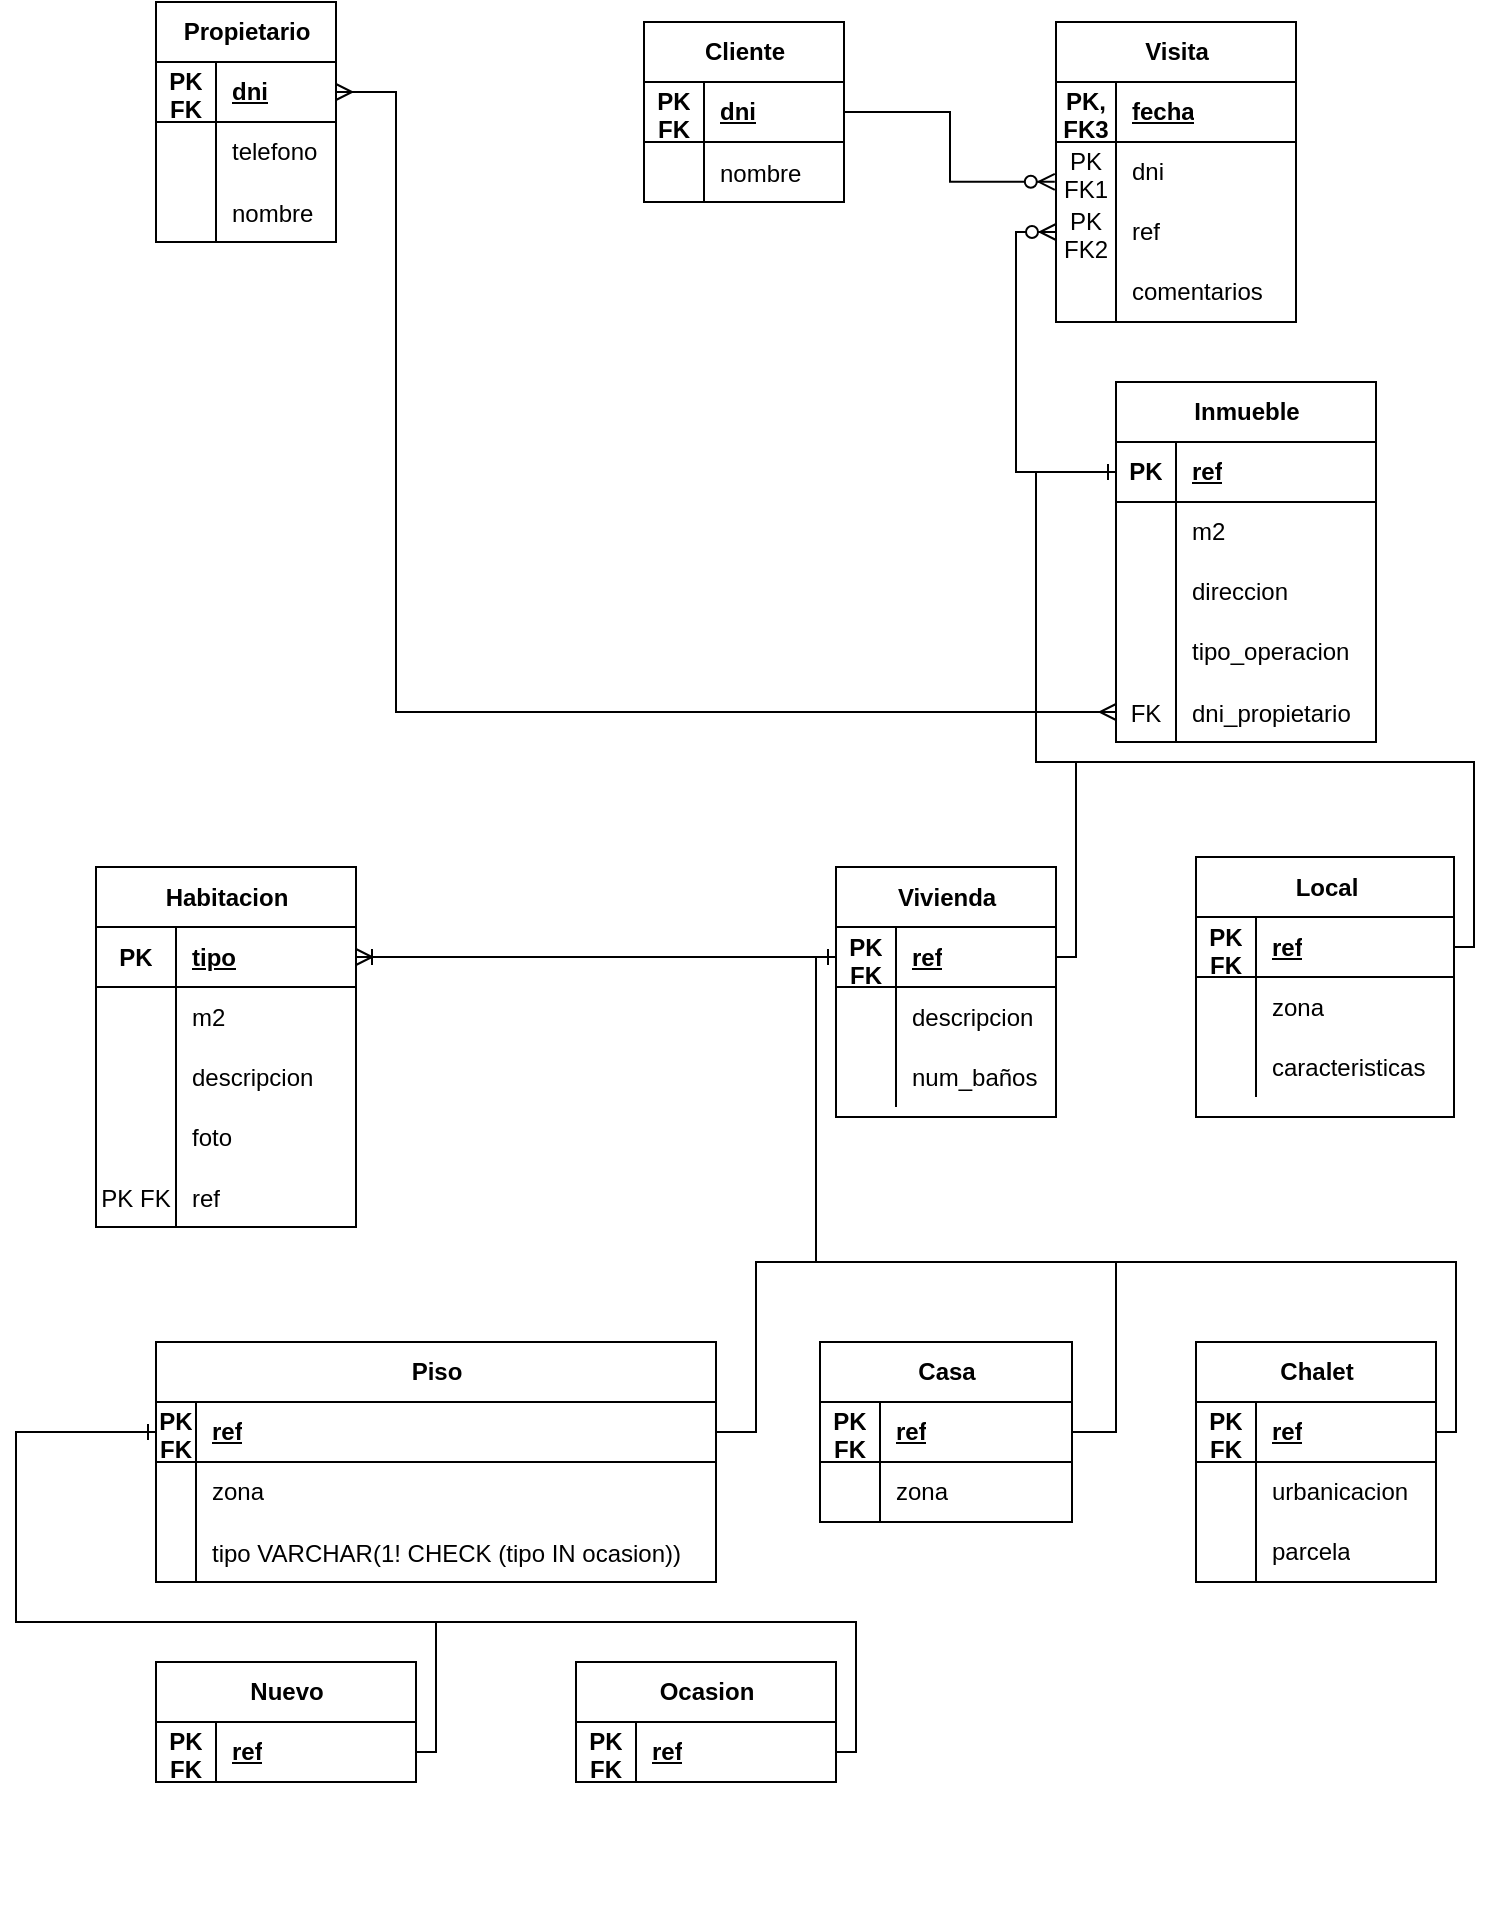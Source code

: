 <mxfile version="22.1.21" type="device">
  <diagram name="Página-1" id="tsBHy4iVRqpIgjlPDXtK">
    <mxGraphModel dx="1434" dy="844" grid="1" gridSize="10" guides="1" tooltips="1" connect="1" arrows="1" fold="1" page="1" pageScale="1" pageWidth="827" pageHeight="1169" math="0" shadow="0">
      <root>
        <mxCell id="0" />
        <mxCell id="1" parent="0" />
        <mxCell id="NeUJ8IJ3buZJNbQySZlh-1" value="Cliente" style="shape=table;startSize=30;container=1;collapsible=1;childLayout=tableLayout;fixedRows=1;rowLines=0;fontStyle=1;align=center;resizeLast=1;html=1;" parent="1" vertex="1">
          <mxGeometry x="364" y="70" width="100" height="90" as="geometry" />
        </mxCell>
        <mxCell id="NeUJ8IJ3buZJNbQySZlh-2" value="" style="shape=tableRow;horizontal=0;startSize=0;swimlaneHead=0;swimlaneBody=0;fillColor=none;collapsible=0;dropTarget=0;points=[[0,0.5],[1,0.5]];portConstraint=eastwest;top=0;left=0;right=0;bottom=1;" parent="NeUJ8IJ3buZJNbQySZlh-1" vertex="1">
          <mxGeometry y="30" width="100" height="30" as="geometry" />
        </mxCell>
        <mxCell id="NeUJ8IJ3buZJNbQySZlh-3" value="PK&lt;br&gt;FK" style="shape=partialRectangle;connectable=0;fillColor=none;top=0;left=0;bottom=0;right=0;fontStyle=1;overflow=hidden;whiteSpace=wrap;html=1;" parent="NeUJ8IJ3buZJNbQySZlh-2" vertex="1">
          <mxGeometry width="30" height="30" as="geometry">
            <mxRectangle width="30" height="30" as="alternateBounds" />
          </mxGeometry>
        </mxCell>
        <mxCell id="NeUJ8IJ3buZJNbQySZlh-4" value="dni" style="shape=partialRectangle;connectable=0;fillColor=none;top=0;left=0;bottom=0;right=0;align=left;spacingLeft=6;fontStyle=5;overflow=hidden;whiteSpace=wrap;html=1;" parent="NeUJ8IJ3buZJNbQySZlh-2" vertex="1">
          <mxGeometry x="30" width="70" height="30" as="geometry">
            <mxRectangle width="70" height="30" as="alternateBounds" />
          </mxGeometry>
        </mxCell>
        <mxCell id="NRTwrnY3LaKB5Ohcs7g1-5" value="" style="shape=tableRow;horizontal=0;startSize=0;swimlaneHead=0;swimlaneBody=0;fillColor=none;collapsible=0;dropTarget=0;points=[[0,0.5],[1,0.5]];portConstraint=eastwest;top=0;left=0;right=0;bottom=0;" vertex="1" parent="NeUJ8IJ3buZJNbQySZlh-1">
          <mxGeometry y="60" width="100" height="30" as="geometry" />
        </mxCell>
        <mxCell id="NRTwrnY3LaKB5Ohcs7g1-6" value="" style="shape=partialRectangle;connectable=0;fillColor=none;top=0;left=0;bottom=0;right=0;editable=1;overflow=hidden;" vertex="1" parent="NRTwrnY3LaKB5Ohcs7g1-5">
          <mxGeometry width="30" height="30" as="geometry">
            <mxRectangle width="30" height="30" as="alternateBounds" />
          </mxGeometry>
        </mxCell>
        <mxCell id="NRTwrnY3LaKB5Ohcs7g1-7" value="nombre" style="shape=partialRectangle;connectable=0;fillColor=none;top=0;left=0;bottom=0;right=0;align=left;spacingLeft=6;overflow=hidden;" vertex="1" parent="NRTwrnY3LaKB5Ohcs7g1-5">
          <mxGeometry x="30" width="70" height="30" as="geometry">
            <mxRectangle width="70" height="30" as="alternateBounds" />
          </mxGeometry>
        </mxCell>
        <mxCell id="NeUJ8IJ3buZJNbQySZlh-27" value="Propietario" style="shape=table;startSize=30;container=1;collapsible=1;childLayout=tableLayout;fixedRows=1;rowLines=0;fontStyle=1;align=center;resizeLast=1;html=1;" parent="1" vertex="1">
          <mxGeometry x="120" y="60" width="90" height="120" as="geometry" />
        </mxCell>
        <mxCell id="NeUJ8IJ3buZJNbQySZlh-28" value="" style="shape=tableRow;horizontal=0;startSize=0;swimlaneHead=0;swimlaneBody=0;fillColor=none;collapsible=0;dropTarget=0;points=[[0,0.5],[1,0.5]];portConstraint=eastwest;top=0;left=0;right=0;bottom=1;" parent="NeUJ8IJ3buZJNbQySZlh-27" vertex="1">
          <mxGeometry y="30" width="90" height="30" as="geometry" />
        </mxCell>
        <mxCell id="NeUJ8IJ3buZJNbQySZlh-29" value="PK&lt;br&gt;FK" style="shape=partialRectangle;connectable=0;fillColor=none;top=0;left=0;bottom=0;right=0;fontStyle=1;overflow=hidden;whiteSpace=wrap;html=1;" parent="NeUJ8IJ3buZJNbQySZlh-28" vertex="1">
          <mxGeometry width="30" height="30" as="geometry">
            <mxRectangle width="30" height="30" as="alternateBounds" />
          </mxGeometry>
        </mxCell>
        <mxCell id="NeUJ8IJ3buZJNbQySZlh-30" value="dni" style="shape=partialRectangle;connectable=0;fillColor=none;top=0;left=0;bottom=0;right=0;align=left;spacingLeft=6;fontStyle=5;overflow=hidden;whiteSpace=wrap;html=1;" parent="NeUJ8IJ3buZJNbQySZlh-28" vertex="1">
          <mxGeometry x="30" width="60" height="30" as="geometry">
            <mxRectangle width="60" height="30" as="alternateBounds" />
          </mxGeometry>
        </mxCell>
        <mxCell id="NeUJ8IJ3buZJNbQySZlh-34" value="" style="shape=tableRow;horizontal=0;startSize=0;swimlaneHead=0;swimlaneBody=0;fillColor=none;collapsible=0;dropTarget=0;points=[[0,0.5],[1,0.5]];portConstraint=eastwest;top=0;left=0;right=0;bottom=0;" parent="NeUJ8IJ3buZJNbQySZlh-27" vertex="1">
          <mxGeometry y="60" width="90" height="30" as="geometry" />
        </mxCell>
        <mxCell id="NeUJ8IJ3buZJNbQySZlh-35" value="" style="shape=partialRectangle;connectable=0;fillColor=none;top=0;left=0;bottom=0;right=0;editable=1;overflow=hidden;whiteSpace=wrap;html=1;" parent="NeUJ8IJ3buZJNbQySZlh-34" vertex="1">
          <mxGeometry width="30" height="30" as="geometry">
            <mxRectangle width="30" height="30" as="alternateBounds" />
          </mxGeometry>
        </mxCell>
        <mxCell id="NeUJ8IJ3buZJNbQySZlh-36" value="telefono" style="shape=partialRectangle;connectable=0;fillColor=none;top=0;left=0;bottom=0;right=0;align=left;spacingLeft=6;overflow=hidden;whiteSpace=wrap;html=1;" parent="NeUJ8IJ3buZJNbQySZlh-34" vertex="1">
          <mxGeometry x="30" width="60" height="30" as="geometry">
            <mxRectangle width="60" height="30" as="alternateBounds" />
          </mxGeometry>
        </mxCell>
        <mxCell id="NRTwrnY3LaKB5Ohcs7g1-2" value="" style="shape=tableRow;horizontal=0;startSize=0;swimlaneHead=0;swimlaneBody=0;fillColor=none;collapsible=0;dropTarget=0;points=[[0,0.5],[1,0.5]];portConstraint=eastwest;top=0;left=0;right=0;bottom=0;" vertex="1" parent="NeUJ8IJ3buZJNbQySZlh-27">
          <mxGeometry y="90" width="90" height="30" as="geometry" />
        </mxCell>
        <mxCell id="NRTwrnY3LaKB5Ohcs7g1-3" value="" style="shape=partialRectangle;connectable=0;fillColor=none;top=0;left=0;bottom=0;right=0;editable=1;overflow=hidden;" vertex="1" parent="NRTwrnY3LaKB5Ohcs7g1-2">
          <mxGeometry width="30" height="30" as="geometry">
            <mxRectangle width="30" height="30" as="alternateBounds" />
          </mxGeometry>
        </mxCell>
        <mxCell id="NRTwrnY3LaKB5Ohcs7g1-4" value="nombre" style="shape=partialRectangle;connectable=0;fillColor=none;top=0;left=0;bottom=0;right=0;align=left;spacingLeft=6;overflow=hidden;" vertex="1" parent="NRTwrnY3LaKB5Ohcs7g1-2">
          <mxGeometry x="30" width="60" height="30" as="geometry">
            <mxRectangle width="60" height="30" as="alternateBounds" />
          </mxGeometry>
        </mxCell>
        <mxCell id="NeUJ8IJ3buZJNbQySZlh-42" value="Visita" style="shape=table;startSize=30;container=1;collapsible=1;childLayout=tableLayout;fixedRows=1;rowLines=0;fontStyle=1;align=center;resizeLast=1;html=1;" parent="1" vertex="1">
          <mxGeometry x="570" y="70" width="120" height="150" as="geometry" />
        </mxCell>
        <mxCell id="NeUJ8IJ3buZJNbQySZlh-43" value="" style="shape=tableRow;horizontal=0;startSize=0;swimlaneHead=0;swimlaneBody=0;fillColor=none;collapsible=0;dropTarget=0;points=[[0,0.5],[1,0.5]];portConstraint=eastwest;top=0;left=0;right=0;bottom=1;" parent="NeUJ8IJ3buZJNbQySZlh-42" vertex="1">
          <mxGeometry y="30" width="120" height="30" as="geometry" />
        </mxCell>
        <mxCell id="NeUJ8IJ3buZJNbQySZlh-44" value="PK, FK3" style="shape=partialRectangle;connectable=0;fillColor=none;top=0;left=0;bottom=0;right=0;fontStyle=1;overflow=hidden;whiteSpace=wrap;html=1;" parent="NeUJ8IJ3buZJNbQySZlh-43" vertex="1">
          <mxGeometry width="30" height="30" as="geometry">
            <mxRectangle width="30" height="30" as="alternateBounds" />
          </mxGeometry>
        </mxCell>
        <mxCell id="NeUJ8IJ3buZJNbQySZlh-45" value="fecha" style="shape=partialRectangle;connectable=0;fillColor=none;top=0;left=0;bottom=0;right=0;align=left;spacingLeft=6;fontStyle=5;overflow=hidden;whiteSpace=wrap;html=1;" parent="NeUJ8IJ3buZJNbQySZlh-43" vertex="1">
          <mxGeometry x="30" width="90" height="30" as="geometry">
            <mxRectangle width="90" height="30" as="alternateBounds" />
          </mxGeometry>
        </mxCell>
        <mxCell id="NeUJ8IJ3buZJNbQySZlh-46" value="" style="shape=tableRow;horizontal=0;startSize=0;swimlaneHead=0;swimlaneBody=0;fillColor=none;collapsible=0;dropTarget=0;points=[[0,0.5],[1,0.5]];portConstraint=eastwest;top=0;left=0;right=0;bottom=0;" parent="NeUJ8IJ3buZJNbQySZlh-42" vertex="1">
          <mxGeometry y="60" width="120" height="30" as="geometry" />
        </mxCell>
        <mxCell id="NeUJ8IJ3buZJNbQySZlh-47" value="PK&lt;br&gt;FK1" style="shape=partialRectangle;connectable=0;fillColor=none;top=0;left=0;bottom=0;right=0;editable=1;overflow=hidden;whiteSpace=wrap;html=1;" parent="NeUJ8IJ3buZJNbQySZlh-46" vertex="1">
          <mxGeometry width="30" height="30" as="geometry">
            <mxRectangle width="30" height="30" as="alternateBounds" />
          </mxGeometry>
        </mxCell>
        <mxCell id="NeUJ8IJ3buZJNbQySZlh-48" value="dni" style="shape=partialRectangle;connectable=0;fillColor=none;top=0;left=0;bottom=0;right=0;align=left;spacingLeft=6;overflow=hidden;whiteSpace=wrap;html=1;" parent="NeUJ8IJ3buZJNbQySZlh-46" vertex="1">
          <mxGeometry x="30" width="90" height="30" as="geometry">
            <mxRectangle width="90" height="30" as="alternateBounds" />
          </mxGeometry>
        </mxCell>
        <mxCell id="NeUJ8IJ3buZJNbQySZlh-49" value="" style="shape=tableRow;horizontal=0;startSize=0;swimlaneHead=0;swimlaneBody=0;fillColor=none;collapsible=0;dropTarget=0;points=[[0,0.5],[1,0.5]];portConstraint=eastwest;top=0;left=0;right=0;bottom=0;" parent="NeUJ8IJ3buZJNbQySZlh-42" vertex="1">
          <mxGeometry y="90" width="120" height="30" as="geometry" />
        </mxCell>
        <mxCell id="NeUJ8IJ3buZJNbQySZlh-50" value="PK&lt;br&gt;FK2" style="shape=partialRectangle;connectable=0;fillColor=none;top=0;left=0;bottom=0;right=0;editable=1;overflow=hidden;whiteSpace=wrap;html=1;" parent="NeUJ8IJ3buZJNbQySZlh-49" vertex="1">
          <mxGeometry width="30" height="30" as="geometry">
            <mxRectangle width="30" height="30" as="alternateBounds" />
          </mxGeometry>
        </mxCell>
        <mxCell id="NeUJ8IJ3buZJNbQySZlh-51" value="ref" style="shape=partialRectangle;connectable=0;fillColor=none;top=0;left=0;bottom=0;right=0;align=left;spacingLeft=6;overflow=hidden;whiteSpace=wrap;html=1;" parent="NeUJ8IJ3buZJNbQySZlh-49" vertex="1">
          <mxGeometry x="30" width="90" height="30" as="geometry">
            <mxRectangle width="90" height="30" as="alternateBounds" />
          </mxGeometry>
        </mxCell>
        <mxCell id="NeUJ8IJ3buZJNbQySZlh-52" value="" style="shape=tableRow;horizontal=0;startSize=0;swimlaneHead=0;swimlaneBody=0;fillColor=none;collapsible=0;dropTarget=0;points=[[0,0.5],[1,0.5]];portConstraint=eastwest;top=0;left=0;right=0;bottom=0;" parent="NeUJ8IJ3buZJNbQySZlh-42" vertex="1">
          <mxGeometry y="120" width="120" height="30" as="geometry" />
        </mxCell>
        <mxCell id="NeUJ8IJ3buZJNbQySZlh-53" value="" style="shape=partialRectangle;connectable=0;fillColor=none;top=0;left=0;bottom=0;right=0;editable=1;overflow=hidden;whiteSpace=wrap;html=1;" parent="NeUJ8IJ3buZJNbQySZlh-52" vertex="1">
          <mxGeometry width="30" height="30" as="geometry">
            <mxRectangle width="30" height="30" as="alternateBounds" />
          </mxGeometry>
        </mxCell>
        <mxCell id="NeUJ8IJ3buZJNbQySZlh-54" value="comentarios" style="shape=partialRectangle;connectable=0;fillColor=none;top=0;left=0;bottom=0;right=0;align=left;spacingLeft=6;overflow=hidden;whiteSpace=wrap;html=1;" parent="NeUJ8IJ3buZJNbQySZlh-52" vertex="1">
          <mxGeometry x="30" width="90" height="30" as="geometry">
            <mxRectangle width="90" height="30" as="alternateBounds" />
          </mxGeometry>
        </mxCell>
        <mxCell id="NeUJ8IJ3buZJNbQySZlh-55" value="Inmueble" style="shape=table;startSize=30;container=1;collapsible=1;childLayout=tableLayout;fixedRows=1;rowLines=0;fontStyle=1;align=center;resizeLast=1;html=1;" parent="1" vertex="1">
          <mxGeometry x="600" y="250" width="130" height="180" as="geometry" />
        </mxCell>
        <mxCell id="NeUJ8IJ3buZJNbQySZlh-56" value="" style="shape=tableRow;horizontal=0;startSize=0;swimlaneHead=0;swimlaneBody=0;fillColor=none;collapsible=0;dropTarget=0;points=[[0,0.5],[1,0.5]];portConstraint=eastwest;top=0;left=0;right=0;bottom=1;" parent="NeUJ8IJ3buZJNbQySZlh-55" vertex="1">
          <mxGeometry y="30" width="130" height="30" as="geometry" />
        </mxCell>
        <mxCell id="NeUJ8IJ3buZJNbQySZlh-57" value="PK" style="shape=partialRectangle;connectable=0;fillColor=none;top=0;left=0;bottom=0;right=0;fontStyle=1;overflow=hidden;whiteSpace=wrap;html=1;" parent="NeUJ8IJ3buZJNbQySZlh-56" vertex="1">
          <mxGeometry width="30" height="30" as="geometry">
            <mxRectangle width="30" height="30" as="alternateBounds" />
          </mxGeometry>
        </mxCell>
        <mxCell id="NeUJ8IJ3buZJNbQySZlh-58" value="ref" style="shape=partialRectangle;connectable=0;fillColor=none;top=0;left=0;bottom=0;right=0;align=left;spacingLeft=6;fontStyle=5;overflow=hidden;whiteSpace=wrap;html=1;" parent="NeUJ8IJ3buZJNbQySZlh-56" vertex="1">
          <mxGeometry x="30" width="100" height="30" as="geometry">
            <mxRectangle width="100" height="30" as="alternateBounds" />
          </mxGeometry>
        </mxCell>
        <mxCell id="NeUJ8IJ3buZJNbQySZlh-59" value="" style="shape=tableRow;horizontal=0;startSize=0;swimlaneHead=0;swimlaneBody=0;fillColor=none;collapsible=0;dropTarget=0;points=[[0,0.5],[1,0.5]];portConstraint=eastwest;top=0;left=0;right=0;bottom=0;" parent="NeUJ8IJ3buZJNbQySZlh-55" vertex="1">
          <mxGeometry y="60" width="130" height="30" as="geometry" />
        </mxCell>
        <mxCell id="NeUJ8IJ3buZJNbQySZlh-60" value="" style="shape=partialRectangle;connectable=0;fillColor=none;top=0;left=0;bottom=0;right=0;editable=1;overflow=hidden;whiteSpace=wrap;html=1;" parent="NeUJ8IJ3buZJNbQySZlh-59" vertex="1">
          <mxGeometry width="30" height="30" as="geometry">
            <mxRectangle width="30" height="30" as="alternateBounds" />
          </mxGeometry>
        </mxCell>
        <mxCell id="NeUJ8IJ3buZJNbQySZlh-61" value="m2" style="shape=partialRectangle;connectable=0;fillColor=none;top=0;left=0;bottom=0;right=0;align=left;spacingLeft=6;overflow=hidden;whiteSpace=wrap;html=1;" parent="NeUJ8IJ3buZJNbQySZlh-59" vertex="1">
          <mxGeometry x="30" width="100" height="30" as="geometry">
            <mxRectangle width="100" height="30" as="alternateBounds" />
          </mxGeometry>
        </mxCell>
        <mxCell id="NeUJ8IJ3buZJNbQySZlh-62" value="" style="shape=tableRow;horizontal=0;startSize=0;swimlaneHead=0;swimlaneBody=0;fillColor=none;collapsible=0;dropTarget=0;points=[[0,0.5],[1,0.5]];portConstraint=eastwest;top=0;left=0;right=0;bottom=0;" parent="NeUJ8IJ3buZJNbQySZlh-55" vertex="1">
          <mxGeometry y="90" width="130" height="30" as="geometry" />
        </mxCell>
        <mxCell id="NeUJ8IJ3buZJNbQySZlh-63" value="" style="shape=partialRectangle;connectable=0;fillColor=none;top=0;left=0;bottom=0;right=0;editable=1;overflow=hidden;whiteSpace=wrap;html=1;" parent="NeUJ8IJ3buZJNbQySZlh-62" vertex="1">
          <mxGeometry width="30" height="30" as="geometry">
            <mxRectangle width="30" height="30" as="alternateBounds" />
          </mxGeometry>
        </mxCell>
        <mxCell id="NeUJ8IJ3buZJNbQySZlh-64" value="direccion" style="shape=partialRectangle;connectable=0;fillColor=none;top=0;left=0;bottom=0;right=0;align=left;spacingLeft=6;overflow=hidden;whiteSpace=wrap;html=1;" parent="NeUJ8IJ3buZJNbQySZlh-62" vertex="1">
          <mxGeometry x="30" width="100" height="30" as="geometry">
            <mxRectangle width="100" height="30" as="alternateBounds" />
          </mxGeometry>
        </mxCell>
        <mxCell id="NeUJ8IJ3buZJNbQySZlh-65" value="" style="shape=tableRow;horizontal=0;startSize=0;swimlaneHead=0;swimlaneBody=0;fillColor=none;collapsible=0;dropTarget=0;points=[[0,0.5],[1,0.5]];portConstraint=eastwest;top=0;left=0;right=0;bottom=0;" parent="NeUJ8IJ3buZJNbQySZlh-55" vertex="1">
          <mxGeometry y="120" width="130" height="30" as="geometry" />
        </mxCell>
        <mxCell id="NeUJ8IJ3buZJNbQySZlh-66" value="" style="shape=partialRectangle;connectable=0;fillColor=none;top=0;left=0;bottom=0;right=0;editable=1;overflow=hidden;whiteSpace=wrap;html=1;" parent="NeUJ8IJ3buZJNbQySZlh-65" vertex="1">
          <mxGeometry width="30" height="30" as="geometry">
            <mxRectangle width="30" height="30" as="alternateBounds" />
          </mxGeometry>
        </mxCell>
        <mxCell id="NeUJ8IJ3buZJNbQySZlh-67" value="tipo_operacion" style="shape=partialRectangle;connectable=0;fillColor=none;top=0;left=0;bottom=0;right=0;align=left;spacingLeft=6;overflow=hidden;whiteSpace=wrap;html=1;" parent="NeUJ8IJ3buZJNbQySZlh-65" vertex="1">
          <mxGeometry x="30" width="100" height="30" as="geometry">
            <mxRectangle width="100" height="30" as="alternateBounds" />
          </mxGeometry>
        </mxCell>
        <mxCell id="NRTwrnY3LaKB5Ohcs7g1-15" value="" style="shape=tableRow;horizontal=0;startSize=0;swimlaneHead=0;swimlaneBody=0;fillColor=none;collapsible=0;dropTarget=0;points=[[0,0.5],[1,0.5]];portConstraint=eastwest;top=0;left=0;right=0;bottom=0;" vertex="1" parent="NeUJ8IJ3buZJNbQySZlh-55">
          <mxGeometry y="150" width="130" height="30" as="geometry" />
        </mxCell>
        <mxCell id="NRTwrnY3LaKB5Ohcs7g1-16" value="FK" style="shape=partialRectangle;connectable=0;fillColor=none;top=0;left=0;bottom=0;right=0;editable=1;overflow=hidden;" vertex="1" parent="NRTwrnY3LaKB5Ohcs7g1-15">
          <mxGeometry width="30" height="30" as="geometry">
            <mxRectangle width="30" height="30" as="alternateBounds" />
          </mxGeometry>
        </mxCell>
        <mxCell id="NRTwrnY3LaKB5Ohcs7g1-17" value="dni_propietario" style="shape=partialRectangle;connectable=0;fillColor=none;top=0;left=0;bottom=0;right=0;align=left;spacingLeft=6;overflow=hidden;" vertex="1" parent="NRTwrnY3LaKB5Ohcs7g1-15">
          <mxGeometry x="30" width="100" height="30" as="geometry">
            <mxRectangle width="100" height="30" as="alternateBounds" />
          </mxGeometry>
        </mxCell>
        <mxCell id="NeUJ8IJ3buZJNbQySZlh-68" value="" style="edgeStyle=orthogonalEdgeStyle;fontSize=12;html=1;endArrow=ERzeroToMany;endFill=1;rounded=0;exitX=0;exitY=0.5;exitDx=0;exitDy=0;entryX=0;entryY=0.5;entryDx=0;entryDy=0;" parent="1" source="NeUJ8IJ3buZJNbQySZlh-56" target="NeUJ8IJ3buZJNbQySZlh-49" edge="1">
          <mxGeometry width="100" height="100" relative="1" as="geometry">
            <mxPoint x="260" y="250" as="sourcePoint" />
            <mxPoint x="380" y="230" as="targetPoint" />
            <Array as="points">
              <mxPoint x="550" y="295" />
              <mxPoint x="550" y="175" />
            </Array>
          </mxGeometry>
        </mxCell>
        <mxCell id="NeUJ8IJ3buZJNbQySZlh-70" value="" style="edgeStyle=orthogonalEdgeStyle;fontSize=12;html=1;endArrow=ERzeroToMany;endFill=1;rounded=0;exitX=1;exitY=0.5;exitDx=0;exitDy=0;entryX=-0.005;entryY=0.663;entryDx=0;entryDy=0;entryPerimeter=0;" parent="1" source="NeUJ8IJ3buZJNbQySZlh-2" target="NeUJ8IJ3buZJNbQySZlh-46" edge="1">
          <mxGeometry width="100" height="100" relative="1" as="geometry">
            <mxPoint x="390" y="290" as="sourcePoint" />
            <mxPoint x="530" y="160" as="targetPoint" />
          </mxGeometry>
        </mxCell>
        <mxCell id="NeUJ8IJ3buZJNbQySZlh-71" value="Local" style="shape=table;startSize=30;container=1;collapsible=1;childLayout=tableLayout;fixedRows=1;rowLines=0;fontStyle=1;align=center;resizeLast=1;html=1;" parent="1" vertex="1">
          <mxGeometry x="640" y="487.5" width="129" height="130" as="geometry" />
        </mxCell>
        <mxCell id="NeUJ8IJ3buZJNbQySZlh-72" value="" style="shape=tableRow;horizontal=0;startSize=0;swimlaneHead=0;swimlaneBody=0;fillColor=none;collapsible=0;dropTarget=0;points=[[0,0.5],[1,0.5]];portConstraint=eastwest;top=0;left=0;right=0;bottom=1;" parent="NeUJ8IJ3buZJNbQySZlh-71" vertex="1">
          <mxGeometry y="30" width="129" height="30" as="geometry" />
        </mxCell>
        <mxCell id="NeUJ8IJ3buZJNbQySZlh-73" value="PK&lt;br&gt;FK" style="shape=partialRectangle;connectable=0;fillColor=none;top=0;left=0;bottom=0;right=0;fontStyle=1;overflow=hidden;whiteSpace=wrap;html=1;" parent="NeUJ8IJ3buZJNbQySZlh-72" vertex="1">
          <mxGeometry width="30" height="30" as="geometry">
            <mxRectangle width="30" height="30" as="alternateBounds" />
          </mxGeometry>
        </mxCell>
        <mxCell id="NeUJ8IJ3buZJNbQySZlh-74" value="ref" style="shape=partialRectangle;connectable=0;fillColor=none;top=0;left=0;bottom=0;right=0;align=left;spacingLeft=6;fontStyle=5;overflow=hidden;whiteSpace=wrap;html=1;" parent="NeUJ8IJ3buZJNbQySZlh-72" vertex="1">
          <mxGeometry x="30" width="99" height="30" as="geometry">
            <mxRectangle width="99" height="30" as="alternateBounds" />
          </mxGeometry>
        </mxCell>
        <mxCell id="NeUJ8IJ3buZJNbQySZlh-75" value="" style="shape=tableRow;horizontal=0;startSize=0;swimlaneHead=0;swimlaneBody=0;fillColor=none;collapsible=0;dropTarget=0;points=[[0,0.5],[1,0.5]];portConstraint=eastwest;top=0;left=0;right=0;bottom=0;" parent="NeUJ8IJ3buZJNbQySZlh-71" vertex="1">
          <mxGeometry y="60" width="129" height="30" as="geometry" />
        </mxCell>
        <mxCell id="NeUJ8IJ3buZJNbQySZlh-76" value="" style="shape=partialRectangle;connectable=0;fillColor=none;top=0;left=0;bottom=0;right=0;editable=1;overflow=hidden;whiteSpace=wrap;html=1;" parent="NeUJ8IJ3buZJNbQySZlh-75" vertex="1">
          <mxGeometry width="30" height="30" as="geometry">
            <mxRectangle width="30" height="30" as="alternateBounds" />
          </mxGeometry>
        </mxCell>
        <mxCell id="NeUJ8IJ3buZJNbQySZlh-77" value="zona" style="shape=partialRectangle;connectable=0;fillColor=none;top=0;left=0;bottom=0;right=0;align=left;spacingLeft=6;overflow=hidden;whiteSpace=wrap;html=1;" parent="NeUJ8IJ3buZJNbQySZlh-75" vertex="1">
          <mxGeometry x="30" width="99" height="30" as="geometry">
            <mxRectangle width="99" height="30" as="alternateBounds" />
          </mxGeometry>
        </mxCell>
        <mxCell id="NeUJ8IJ3buZJNbQySZlh-78" value="" style="shape=tableRow;horizontal=0;startSize=0;swimlaneHead=0;swimlaneBody=0;fillColor=none;collapsible=0;dropTarget=0;points=[[0,0.5],[1,0.5]];portConstraint=eastwest;top=0;left=0;right=0;bottom=0;" parent="NeUJ8IJ3buZJNbQySZlh-71" vertex="1">
          <mxGeometry y="90" width="129" height="30" as="geometry" />
        </mxCell>
        <mxCell id="NeUJ8IJ3buZJNbQySZlh-79" value="" style="shape=partialRectangle;connectable=0;fillColor=none;top=0;left=0;bottom=0;right=0;editable=1;overflow=hidden;whiteSpace=wrap;html=1;" parent="NeUJ8IJ3buZJNbQySZlh-78" vertex="1">
          <mxGeometry width="30" height="30" as="geometry">
            <mxRectangle width="30" height="30" as="alternateBounds" />
          </mxGeometry>
        </mxCell>
        <mxCell id="NeUJ8IJ3buZJNbQySZlh-80" value="caracteristicas" style="shape=partialRectangle;connectable=0;fillColor=none;top=0;left=0;bottom=0;right=0;align=left;spacingLeft=6;overflow=hidden;whiteSpace=wrap;html=1;" parent="NeUJ8IJ3buZJNbQySZlh-78" vertex="1">
          <mxGeometry x="30" width="99" height="30" as="geometry">
            <mxRectangle width="99" height="30" as="alternateBounds" />
          </mxGeometry>
        </mxCell>
        <mxCell id="NeUJ8IJ3buZJNbQySZlh-84" value="Vivienda" style="shape=table;startSize=30;container=1;collapsible=1;childLayout=tableLayout;fixedRows=1;rowLines=0;fontStyle=1;align=center;resizeLast=1;html=1;" parent="1" vertex="1">
          <mxGeometry x="460" y="492.5" width="110" height="125" as="geometry" />
        </mxCell>
        <mxCell id="NeUJ8IJ3buZJNbQySZlh-85" value="" style="shape=tableRow;horizontal=0;startSize=0;swimlaneHead=0;swimlaneBody=0;fillColor=none;collapsible=0;dropTarget=0;points=[[0,0.5],[1,0.5]];portConstraint=eastwest;top=0;left=0;right=0;bottom=1;" parent="NeUJ8IJ3buZJNbQySZlh-84" vertex="1">
          <mxGeometry y="30" width="110" height="30" as="geometry" />
        </mxCell>
        <mxCell id="NeUJ8IJ3buZJNbQySZlh-86" value="PK&lt;br&gt;FK" style="shape=partialRectangle;connectable=0;fillColor=none;top=0;left=0;bottom=0;right=0;fontStyle=1;overflow=hidden;whiteSpace=wrap;html=1;" parent="NeUJ8IJ3buZJNbQySZlh-85" vertex="1">
          <mxGeometry width="30" height="30" as="geometry">
            <mxRectangle width="30" height="30" as="alternateBounds" />
          </mxGeometry>
        </mxCell>
        <mxCell id="NeUJ8IJ3buZJNbQySZlh-87" value="ref" style="shape=partialRectangle;connectable=0;fillColor=none;top=0;left=0;bottom=0;right=0;align=left;spacingLeft=6;fontStyle=5;overflow=hidden;whiteSpace=wrap;html=1;" parent="NeUJ8IJ3buZJNbQySZlh-85" vertex="1">
          <mxGeometry x="30" width="80" height="30" as="geometry">
            <mxRectangle width="80" height="30" as="alternateBounds" />
          </mxGeometry>
        </mxCell>
        <mxCell id="NeUJ8IJ3buZJNbQySZlh-88" value="" style="shape=tableRow;horizontal=0;startSize=0;swimlaneHead=0;swimlaneBody=0;fillColor=none;collapsible=0;dropTarget=0;points=[[0,0.5],[1,0.5]];portConstraint=eastwest;top=0;left=0;right=0;bottom=0;" parent="NeUJ8IJ3buZJNbQySZlh-84" vertex="1">
          <mxGeometry y="60" width="110" height="30" as="geometry" />
        </mxCell>
        <mxCell id="NeUJ8IJ3buZJNbQySZlh-89" value="" style="shape=partialRectangle;connectable=0;fillColor=none;top=0;left=0;bottom=0;right=0;editable=1;overflow=hidden;whiteSpace=wrap;html=1;" parent="NeUJ8IJ3buZJNbQySZlh-88" vertex="1">
          <mxGeometry width="30" height="30" as="geometry">
            <mxRectangle width="30" height="30" as="alternateBounds" />
          </mxGeometry>
        </mxCell>
        <mxCell id="NeUJ8IJ3buZJNbQySZlh-90" value="descripcion" style="shape=partialRectangle;connectable=0;fillColor=none;top=0;left=0;bottom=0;right=0;align=left;spacingLeft=6;overflow=hidden;whiteSpace=wrap;html=1;" parent="NeUJ8IJ3buZJNbQySZlh-88" vertex="1">
          <mxGeometry x="30" width="80" height="30" as="geometry">
            <mxRectangle width="80" height="30" as="alternateBounds" />
          </mxGeometry>
        </mxCell>
        <mxCell id="NeUJ8IJ3buZJNbQySZlh-91" value="" style="shape=tableRow;horizontal=0;startSize=0;swimlaneHead=0;swimlaneBody=0;fillColor=none;collapsible=0;dropTarget=0;points=[[0,0.5],[1,0.5]];portConstraint=eastwest;top=0;left=0;right=0;bottom=0;" parent="NeUJ8IJ3buZJNbQySZlh-84" vertex="1">
          <mxGeometry y="90" width="110" height="30" as="geometry" />
        </mxCell>
        <mxCell id="NeUJ8IJ3buZJNbQySZlh-92" value="" style="shape=partialRectangle;connectable=0;fillColor=none;top=0;left=0;bottom=0;right=0;editable=1;overflow=hidden;whiteSpace=wrap;html=1;" parent="NeUJ8IJ3buZJNbQySZlh-91" vertex="1">
          <mxGeometry width="30" height="30" as="geometry">
            <mxRectangle width="30" height="30" as="alternateBounds" />
          </mxGeometry>
        </mxCell>
        <mxCell id="NeUJ8IJ3buZJNbQySZlh-93" value="num_baños" style="shape=partialRectangle;connectable=0;fillColor=none;top=0;left=0;bottom=0;right=0;align=left;spacingLeft=6;overflow=hidden;whiteSpace=wrap;html=1;" parent="NeUJ8IJ3buZJNbQySZlh-91" vertex="1">
          <mxGeometry x="30" width="80" height="30" as="geometry">
            <mxRectangle width="80" height="30" as="alternateBounds" />
          </mxGeometry>
        </mxCell>
        <mxCell id="NeUJ8IJ3buZJNbQySZlh-97" value="Habitacion" style="shape=table;startSize=30;container=1;collapsible=1;childLayout=tableLayout;fixedRows=1;rowLines=0;fontStyle=1;align=center;resizeLast=1;html=1;" parent="1" vertex="1">
          <mxGeometry x="90" y="492.5" width="130" height="180" as="geometry" />
        </mxCell>
        <mxCell id="NeUJ8IJ3buZJNbQySZlh-98" value="" style="shape=tableRow;horizontal=0;startSize=0;swimlaneHead=0;swimlaneBody=0;fillColor=none;collapsible=0;dropTarget=0;points=[[0,0.5],[1,0.5]];portConstraint=eastwest;top=0;left=0;right=0;bottom=1;" parent="NeUJ8IJ3buZJNbQySZlh-97" vertex="1">
          <mxGeometry y="30" width="130" height="30" as="geometry" />
        </mxCell>
        <mxCell id="NeUJ8IJ3buZJNbQySZlh-99" value="PK" style="shape=partialRectangle;connectable=0;fillColor=none;top=0;left=0;bottom=0;right=0;fontStyle=1;overflow=hidden;whiteSpace=wrap;html=1;" parent="NeUJ8IJ3buZJNbQySZlh-98" vertex="1">
          <mxGeometry width="40" height="30" as="geometry">
            <mxRectangle width="40" height="30" as="alternateBounds" />
          </mxGeometry>
        </mxCell>
        <mxCell id="NeUJ8IJ3buZJNbQySZlh-100" value="tipo" style="shape=partialRectangle;connectable=0;fillColor=none;top=0;left=0;bottom=0;right=0;align=left;spacingLeft=6;fontStyle=5;overflow=hidden;whiteSpace=wrap;html=1;" parent="NeUJ8IJ3buZJNbQySZlh-98" vertex="1">
          <mxGeometry x="40" width="90" height="30" as="geometry">
            <mxRectangle width="90" height="30" as="alternateBounds" />
          </mxGeometry>
        </mxCell>
        <mxCell id="NeUJ8IJ3buZJNbQySZlh-101" value="" style="shape=tableRow;horizontal=0;startSize=0;swimlaneHead=0;swimlaneBody=0;fillColor=none;collapsible=0;dropTarget=0;points=[[0,0.5],[1,0.5]];portConstraint=eastwest;top=0;left=0;right=0;bottom=0;" parent="NeUJ8IJ3buZJNbQySZlh-97" vertex="1">
          <mxGeometry y="60" width="130" height="30" as="geometry" />
        </mxCell>
        <mxCell id="NeUJ8IJ3buZJNbQySZlh-102" value="" style="shape=partialRectangle;connectable=0;fillColor=none;top=0;left=0;bottom=0;right=0;editable=1;overflow=hidden;whiteSpace=wrap;html=1;" parent="NeUJ8IJ3buZJNbQySZlh-101" vertex="1">
          <mxGeometry width="40" height="30" as="geometry">
            <mxRectangle width="40" height="30" as="alternateBounds" />
          </mxGeometry>
        </mxCell>
        <mxCell id="NeUJ8IJ3buZJNbQySZlh-103" value="m2" style="shape=partialRectangle;connectable=0;fillColor=none;top=0;left=0;bottom=0;right=0;align=left;spacingLeft=6;overflow=hidden;whiteSpace=wrap;html=1;" parent="NeUJ8IJ3buZJNbQySZlh-101" vertex="1">
          <mxGeometry x="40" width="90" height="30" as="geometry">
            <mxRectangle width="90" height="30" as="alternateBounds" />
          </mxGeometry>
        </mxCell>
        <mxCell id="NeUJ8IJ3buZJNbQySZlh-104" value="" style="shape=tableRow;horizontal=0;startSize=0;swimlaneHead=0;swimlaneBody=0;fillColor=none;collapsible=0;dropTarget=0;points=[[0,0.5],[1,0.5]];portConstraint=eastwest;top=0;left=0;right=0;bottom=0;" parent="NeUJ8IJ3buZJNbQySZlh-97" vertex="1">
          <mxGeometry y="90" width="130" height="30" as="geometry" />
        </mxCell>
        <mxCell id="NeUJ8IJ3buZJNbQySZlh-105" value="" style="shape=partialRectangle;connectable=0;fillColor=none;top=0;left=0;bottom=0;right=0;editable=1;overflow=hidden;whiteSpace=wrap;html=1;" parent="NeUJ8IJ3buZJNbQySZlh-104" vertex="1">
          <mxGeometry width="40" height="30" as="geometry">
            <mxRectangle width="40" height="30" as="alternateBounds" />
          </mxGeometry>
        </mxCell>
        <mxCell id="NeUJ8IJ3buZJNbQySZlh-106" value="descripcion" style="shape=partialRectangle;connectable=0;fillColor=none;top=0;left=0;bottom=0;right=0;align=left;spacingLeft=6;overflow=hidden;whiteSpace=wrap;html=1;" parent="NeUJ8IJ3buZJNbQySZlh-104" vertex="1">
          <mxGeometry x="40" width="90" height="30" as="geometry">
            <mxRectangle width="90" height="30" as="alternateBounds" />
          </mxGeometry>
        </mxCell>
        <mxCell id="NeUJ8IJ3buZJNbQySZlh-107" value="" style="shape=tableRow;horizontal=0;startSize=0;swimlaneHead=0;swimlaneBody=0;fillColor=none;collapsible=0;dropTarget=0;points=[[0,0.5],[1,0.5]];portConstraint=eastwest;top=0;left=0;right=0;bottom=0;" parent="NeUJ8IJ3buZJNbQySZlh-97" vertex="1">
          <mxGeometry y="120" width="130" height="30" as="geometry" />
        </mxCell>
        <mxCell id="NeUJ8IJ3buZJNbQySZlh-108" value="" style="shape=partialRectangle;connectable=0;fillColor=none;top=0;left=0;bottom=0;right=0;editable=1;overflow=hidden;whiteSpace=wrap;html=1;" parent="NeUJ8IJ3buZJNbQySZlh-107" vertex="1">
          <mxGeometry width="40" height="30" as="geometry">
            <mxRectangle width="40" height="30" as="alternateBounds" />
          </mxGeometry>
        </mxCell>
        <mxCell id="NeUJ8IJ3buZJNbQySZlh-109" value="foto" style="shape=partialRectangle;connectable=0;fillColor=none;top=0;left=0;bottom=0;right=0;align=left;spacingLeft=6;overflow=hidden;whiteSpace=wrap;html=1;" parent="NeUJ8IJ3buZJNbQySZlh-107" vertex="1">
          <mxGeometry x="40" width="90" height="30" as="geometry">
            <mxRectangle width="90" height="30" as="alternateBounds" />
          </mxGeometry>
        </mxCell>
        <mxCell id="NRTwrnY3LaKB5Ohcs7g1-8" value="" style="shape=tableRow;horizontal=0;startSize=0;swimlaneHead=0;swimlaneBody=0;fillColor=none;collapsible=0;dropTarget=0;points=[[0,0.5],[1,0.5]];portConstraint=eastwest;top=0;left=0;right=0;bottom=0;" vertex="1" parent="NeUJ8IJ3buZJNbQySZlh-97">
          <mxGeometry y="150" width="130" height="30" as="geometry" />
        </mxCell>
        <mxCell id="NRTwrnY3LaKB5Ohcs7g1-9" value="PK FK" style="shape=partialRectangle;connectable=0;fillColor=none;top=0;left=0;bottom=0;right=0;editable=1;overflow=hidden;" vertex="1" parent="NRTwrnY3LaKB5Ohcs7g1-8">
          <mxGeometry width="40" height="30" as="geometry">
            <mxRectangle width="40" height="30" as="alternateBounds" />
          </mxGeometry>
        </mxCell>
        <mxCell id="NRTwrnY3LaKB5Ohcs7g1-10" value="ref" style="shape=partialRectangle;connectable=0;fillColor=none;top=0;left=0;bottom=0;right=0;align=left;spacingLeft=6;overflow=hidden;" vertex="1" parent="NRTwrnY3LaKB5Ohcs7g1-8">
          <mxGeometry x="40" width="90" height="30" as="geometry">
            <mxRectangle width="90" height="30" as="alternateBounds" />
          </mxGeometry>
        </mxCell>
        <mxCell id="NeUJ8IJ3buZJNbQySZlh-116" value="" style="edgeStyle=entityRelationEdgeStyle;fontSize=12;html=1;endArrow=ERoneToMany;rounded=0;exitX=0;exitY=0.5;exitDx=0;exitDy=0;entryX=1;entryY=0.5;entryDx=0;entryDy=0;" parent="1" source="NeUJ8IJ3buZJNbQySZlh-85" target="NeUJ8IJ3buZJNbQySZlh-98" edge="1">
          <mxGeometry width="100" height="100" relative="1" as="geometry">
            <mxPoint x="190" y="540" as="sourcePoint" />
            <mxPoint x="330" y="590" as="targetPoint" />
          </mxGeometry>
        </mxCell>
        <mxCell id="NeUJ8IJ3buZJNbQySZlh-130" value="Casa" style="shape=table;startSize=30;container=1;collapsible=1;childLayout=tableLayout;fixedRows=1;rowLines=0;fontStyle=1;align=center;resizeLast=1;html=1;" parent="1" vertex="1">
          <mxGeometry x="452" y="730" width="126" height="90" as="geometry" />
        </mxCell>
        <mxCell id="NeUJ8IJ3buZJNbQySZlh-131" value="" style="shape=tableRow;horizontal=0;startSize=0;swimlaneHead=0;swimlaneBody=0;fillColor=none;collapsible=0;dropTarget=0;points=[[0,0.5],[1,0.5]];portConstraint=eastwest;top=0;left=0;right=0;bottom=1;" parent="NeUJ8IJ3buZJNbQySZlh-130" vertex="1">
          <mxGeometry y="30" width="126" height="30" as="geometry" />
        </mxCell>
        <mxCell id="NeUJ8IJ3buZJNbQySZlh-132" value="PK&lt;br&gt;FK" style="shape=partialRectangle;connectable=0;fillColor=none;top=0;left=0;bottom=0;right=0;fontStyle=1;overflow=hidden;whiteSpace=wrap;html=1;" parent="NeUJ8IJ3buZJNbQySZlh-131" vertex="1">
          <mxGeometry width="30" height="30" as="geometry">
            <mxRectangle width="30" height="30" as="alternateBounds" />
          </mxGeometry>
        </mxCell>
        <mxCell id="NeUJ8IJ3buZJNbQySZlh-133" value="ref" style="shape=partialRectangle;connectable=0;fillColor=none;top=0;left=0;bottom=0;right=0;align=left;spacingLeft=6;fontStyle=5;overflow=hidden;whiteSpace=wrap;html=1;" parent="NeUJ8IJ3buZJNbQySZlh-131" vertex="1">
          <mxGeometry x="30" width="96" height="30" as="geometry">
            <mxRectangle width="96" height="30" as="alternateBounds" />
          </mxGeometry>
        </mxCell>
        <mxCell id="NeUJ8IJ3buZJNbQySZlh-134" value="" style="shape=tableRow;horizontal=0;startSize=0;swimlaneHead=0;swimlaneBody=0;fillColor=none;collapsible=0;dropTarget=0;points=[[0,0.5],[1,0.5]];portConstraint=eastwest;top=0;left=0;right=0;bottom=0;" parent="NeUJ8IJ3buZJNbQySZlh-130" vertex="1">
          <mxGeometry y="60" width="126" height="30" as="geometry" />
        </mxCell>
        <mxCell id="NeUJ8IJ3buZJNbQySZlh-135" value="" style="shape=partialRectangle;connectable=0;fillColor=none;top=0;left=0;bottom=0;right=0;editable=1;overflow=hidden;whiteSpace=wrap;html=1;" parent="NeUJ8IJ3buZJNbQySZlh-134" vertex="1">
          <mxGeometry width="30" height="30" as="geometry">
            <mxRectangle width="30" height="30" as="alternateBounds" />
          </mxGeometry>
        </mxCell>
        <mxCell id="NeUJ8IJ3buZJNbQySZlh-136" value="zona" style="shape=partialRectangle;connectable=0;fillColor=none;top=0;left=0;bottom=0;right=0;align=left;spacingLeft=6;overflow=hidden;whiteSpace=wrap;html=1;" parent="NeUJ8IJ3buZJNbQySZlh-134" vertex="1">
          <mxGeometry x="30" width="96" height="30" as="geometry">
            <mxRectangle width="96" height="30" as="alternateBounds" />
          </mxGeometry>
        </mxCell>
        <mxCell id="NeUJ8IJ3buZJNbQySZlh-143" value="Chalet" style="shape=table;startSize=30;container=1;collapsible=1;childLayout=tableLayout;fixedRows=1;rowLines=0;fontStyle=1;align=center;resizeLast=1;html=1;" parent="1" vertex="1">
          <mxGeometry x="640" y="730" width="120" height="120" as="geometry" />
        </mxCell>
        <mxCell id="NeUJ8IJ3buZJNbQySZlh-144" value="" style="shape=tableRow;horizontal=0;startSize=0;swimlaneHead=0;swimlaneBody=0;fillColor=none;collapsible=0;dropTarget=0;points=[[0,0.5],[1,0.5]];portConstraint=eastwest;top=0;left=0;right=0;bottom=1;" parent="NeUJ8IJ3buZJNbQySZlh-143" vertex="1">
          <mxGeometry y="30" width="120" height="30" as="geometry" />
        </mxCell>
        <mxCell id="NeUJ8IJ3buZJNbQySZlh-145" value="PK&lt;br&gt;FK" style="shape=partialRectangle;connectable=0;fillColor=none;top=0;left=0;bottom=0;right=0;fontStyle=1;overflow=hidden;whiteSpace=wrap;html=1;" parent="NeUJ8IJ3buZJNbQySZlh-144" vertex="1">
          <mxGeometry width="30" height="30" as="geometry">
            <mxRectangle width="30" height="30" as="alternateBounds" />
          </mxGeometry>
        </mxCell>
        <mxCell id="NeUJ8IJ3buZJNbQySZlh-146" value="ref" style="shape=partialRectangle;connectable=0;fillColor=none;top=0;left=0;bottom=0;right=0;align=left;spacingLeft=6;fontStyle=5;overflow=hidden;whiteSpace=wrap;html=1;" parent="NeUJ8IJ3buZJNbQySZlh-144" vertex="1">
          <mxGeometry x="30" width="90" height="30" as="geometry">
            <mxRectangle width="90" height="30" as="alternateBounds" />
          </mxGeometry>
        </mxCell>
        <mxCell id="NeUJ8IJ3buZJNbQySZlh-147" value="" style="shape=tableRow;horizontal=0;startSize=0;swimlaneHead=0;swimlaneBody=0;fillColor=none;collapsible=0;dropTarget=0;points=[[0,0.5],[1,0.5]];portConstraint=eastwest;top=0;left=0;right=0;bottom=0;" parent="NeUJ8IJ3buZJNbQySZlh-143" vertex="1">
          <mxGeometry y="60" width="120" height="30" as="geometry" />
        </mxCell>
        <mxCell id="NeUJ8IJ3buZJNbQySZlh-148" value="" style="shape=partialRectangle;connectable=0;fillColor=none;top=0;left=0;bottom=0;right=0;editable=1;overflow=hidden;whiteSpace=wrap;html=1;" parent="NeUJ8IJ3buZJNbQySZlh-147" vertex="1">
          <mxGeometry width="30" height="30" as="geometry">
            <mxRectangle width="30" height="30" as="alternateBounds" />
          </mxGeometry>
        </mxCell>
        <mxCell id="NeUJ8IJ3buZJNbQySZlh-149" value="urbanicacion" style="shape=partialRectangle;connectable=0;fillColor=none;top=0;left=0;bottom=0;right=0;align=left;spacingLeft=6;overflow=hidden;whiteSpace=wrap;html=1;" parent="NeUJ8IJ3buZJNbQySZlh-147" vertex="1">
          <mxGeometry x="30" width="90" height="30" as="geometry">
            <mxRectangle width="90" height="30" as="alternateBounds" />
          </mxGeometry>
        </mxCell>
        <mxCell id="NeUJ8IJ3buZJNbQySZlh-150" value="" style="shape=tableRow;horizontal=0;startSize=0;swimlaneHead=0;swimlaneBody=0;fillColor=none;collapsible=0;dropTarget=0;points=[[0,0.5],[1,0.5]];portConstraint=eastwest;top=0;left=0;right=0;bottom=0;" parent="NeUJ8IJ3buZJNbQySZlh-143" vertex="1">
          <mxGeometry y="90" width="120" height="30" as="geometry" />
        </mxCell>
        <mxCell id="NeUJ8IJ3buZJNbQySZlh-151" value="" style="shape=partialRectangle;connectable=0;fillColor=none;top=0;left=0;bottom=0;right=0;editable=1;overflow=hidden;whiteSpace=wrap;html=1;" parent="NeUJ8IJ3buZJNbQySZlh-150" vertex="1">
          <mxGeometry width="30" height="30" as="geometry">
            <mxRectangle width="30" height="30" as="alternateBounds" />
          </mxGeometry>
        </mxCell>
        <mxCell id="NeUJ8IJ3buZJNbQySZlh-152" value="parcela" style="shape=partialRectangle;connectable=0;fillColor=none;top=0;left=0;bottom=0;right=0;align=left;spacingLeft=6;overflow=hidden;whiteSpace=wrap;html=1;" parent="NeUJ8IJ3buZJNbQySZlh-150" vertex="1">
          <mxGeometry x="30" width="90" height="30" as="geometry">
            <mxRectangle width="90" height="30" as="alternateBounds" />
          </mxGeometry>
        </mxCell>
        <mxCell id="NeUJ8IJ3buZJNbQySZlh-171" value="" style="shape=table;startSize=0;container=1;collapsible=1;childLayout=tableLayout;fixedRows=1;rowLines=0;fontStyle=0;align=center;resizeLast=1;strokeColor=none;fillColor=none;collapsible=0;whiteSpace=wrap;html=1;" parent="1" vertex="1">
          <mxGeometry x="160" y="1000" width="180" height="20" as="geometry" />
        </mxCell>
        <mxCell id="NeUJ8IJ3buZJNbQySZlh-172" value="" style="shape=tableRow;horizontal=0;startSize=0;swimlaneHead=0;swimlaneBody=0;fillColor=none;collapsible=0;dropTarget=0;points=[[0,0.5],[1,0.5]];portConstraint=eastwest;top=0;left=0;right=0;bottom=0;" parent="NeUJ8IJ3buZJNbQySZlh-171" vertex="1">
          <mxGeometry width="180" height="20" as="geometry" />
        </mxCell>
        <mxCell id="NeUJ8IJ3buZJNbQySZlh-173" value="" style="shape=partialRectangle;connectable=0;fillColor=none;top=0;left=0;bottom=0;right=0;editable=1;overflow=hidden;" parent="NeUJ8IJ3buZJNbQySZlh-172" vertex="1">
          <mxGeometry width="30" height="20" as="geometry">
            <mxRectangle width="30" height="20" as="alternateBounds" />
          </mxGeometry>
        </mxCell>
        <mxCell id="NeUJ8IJ3buZJNbQySZlh-174" value="" style="shape=partialRectangle;connectable=0;fillColor=none;top=0;left=0;bottom=0;right=0;align=left;spacingLeft=6;overflow=hidden;" parent="NeUJ8IJ3buZJNbQySZlh-172" vertex="1">
          <mxGeometry x="30" width="150" height="20" as="geometry">
            <mxRectangle width="150" height="20" as="alternateBounds" />
          </mxGeometry>
        </mxCell>
        <mxCell id="NeUJ8IJ3buZJNbQySZlh-178" value="Nuevo" style="shape=table;startSize=30;container=1;collapsible=1;childLayout=tableLayout;fixedRows=1;rowLines=0;fontStyle=1;align=center;resizeLast=1;html=1;" parent="1" vertex="1">
          <mxGeometry x="120" y="890" width="130" height="60" as="geometry" />
        </mxCell>
        <mxCell id="NeUJ8IJ3buZJNbQySZlh-179" value="" style="shape=tableRow;horizontal=0;startSize=0;swimlaneHead=0;swimlaneBody=0;fillColor=none;collapsible=0;dropTarget=0;points=[[0,0.5],[1,0.5]];portConstraint=eastwest;top=0;left=0;right=0;bottom=1;" parent="NeUJ8IJ3buZJNbQySZlh-178" vertex="1">
          <mxGeometry y="30" width="130" height="30" as="geometry" />
        </mxCell>
        <mxCell id="NeUJ8IJ3buZJNbQySZlh-180" value="PK&lt;br&gt;FK" style="shape=partialRectangle;connectable=0;fillColor=none;top=0;left=0;bottom=0;right=0;fontStyle=1;overflow=hidden;whiteSpace=wrap;html=1;" parent="NeUJ8IJ3buZJNbQySZlh-179" vertex="1">
          <mxGeometry width="30" height="30" as="geometry">
            <mxRectangle width="30" height="30" as="alternateBounds" />
          </mxGeometry>
        </mxCell>
        <mxCell id="NeUJ8IJ3buZJNbQySZlh-181" value="ref" style="shape=partialRectangle;connectable=0;fillColor=none;top=0;left=0;bottom=0;right=0;align=left;spacingLeft=6;fontStyle=5;overflow=hidden;whiteSpace=wrap;html=1;" parent="NeUJ8IJ3buZJNbQySZlh-179" vertex="1">
          <mxGeometry x="30" width="100" height="30" as="geometry">
            <mxRectangle width="100" height="30" as="alternateBounds" />
          </mxGeometry>
        </mxCell>
        <mxCell id="NeUJ8IJ3buZJNbQySZlh-185" value="Ocasion" style="shape=table;startSize=30;container=1;collapsible=1;childLayout=tableLayout;fixedRows=1;rowLines=0;fontStyle=1;align=center;resizeLast=1;html=1;" parent="1" vertex="1">
          <mxGeometry x="330" y="890" width="130" height="60" as="geometry" />
        </mxCell>
        <mxCell id="NeUJ8IJ3buZJNbQySZlh-186" value="" style="shape=tableRow;horizontal=0;startSize=0;swimlaneHead=0;swimlaneBody=0;fillColor=none;collapsible=0;dropTarget=0;points=[[0,0.5],[1,0.5]];portConstraint=eastwest;top=0;left=0;right=0;bottom=1;" parent="NeUJ8IJ3buZJNbQySZlh-185" vertex="1">
          <mxGeometry y="30" width="130" height="30" as="geometry" />
        </mxCell>
        <mxCell id="NeUJ8IJ3buZJNbQySZlh-187" value="PK&lt;br&gt;FK" style="shape=partialRectangle;connectable=0;fillColor=none;top=0;left=0;bottom=0;right=0;fontStyle=1;overflow=hidden;whiteSpace=wrap;html=1;" parent="NeUJ8IJ3buZJNbQySZlh-186" vertex="1">
          <mxGeometry width="30" height="30" as="geometry">
            <mxRectangle width="30" height="30" as="alternateBounds" />
          </mxGeometry>
        </mxCell>
        <mxCell id="NeUJ8IJ3buZJNbQySZlh-188" value="ref" style="shape=partialRectangle;connectable=0;fillColor=none;top=0;left=0;bottom=0;right=0;align=left;spacingLeft=6;fontStyle=5;overflow=hidden;whiteSpace=wrap;html=1;" parent="NeUJ8IJ3buZJNbQySZlh-186" vertex="1">
          <mxGeometry x="30" width="100" height="30" as="geometry">
            <mxRectangle width="100" height="30" as="alternateBounds" />
          </mxGeometry>
        </mxCell>
        <mxCell id="j4BFW1raB_FJzuQGfw7e-1" value="" style="edgeStyle=orthogonalEdgeStyle;fontSize=12;html=1;endArrow=ERone;endFill=1;rounded=0;exitX=1;exitY=0.5;exitDx=0;exitDy=0;entryX=0;entryY=0.5;entryDx=0;entryDy=0;" parent="1" source="NeUJ8IJ3buZJNbQySZlh-117" target="NeUJ8IJ3buZJNbQySZlh-85" edge="1">
          <mxGeometry width="100" height="100" relative="1" as="geometry">
            <mxPoint x="370" y="660" as="sourcePoint" />
            <mxPoint x="470" y="560" as="targetPoint" />
            <Array as="points">
              <mxPoint x="400" y="775" />
              <mxPoint x="420" y="775" />
              <mxPoint x="420" y="690" />
              <mxPoint x="450" y="690" />
              <mxPoint x="450" y="538" />
            </Array>
          </mxGeometry>
        </mxCell>
        <mxCell id="j4BFW1raB_FJzuQGfw7e-2" value="" style="edgeStyle=orthogonalEdgeStyle;fontSize=12;html=1;endArrow=ERone;endFill=1;rounded=0;exitX=1;exitY=0.5;exitDx=0;exitDy=0;entryX=0;entryY=0.5;entryDx=0;entryDy=0;" parent="1" source="NeUJ8IJ3buZJNbQySZlh-131" target="NeUJ8IJ3buZJNbQySZlh-85" edge="1">
          <mxGeometry width="100" height="100" relative="1" as="geometry">
            <mxPoint x="370" y="660" as="sourcePoint" />
            <mxPoint x="470" y="560" as="targetPoint" />
            <Array as="points">
              <mxPoint x="600" y="775" />
              <mxPoint x="600" y="690" />
              <mxPoint x="450" y="690" />
              <mxPoint x="450" y="538" />
            </Array>
          </mxGeometry>
        </mxCell>
        <mxCell id="j4BFW1raB_FJzuQGfw7e-3" value="" style="edgeStyle=orthogonalEdgeStyle;fontSize=12;html=1;endArrow=ERone;endFill=1;rounded=0;exitX=1;exitY=0.5;exitDx=0;exitDy=0;entryX=0;entryY=0.5;entryDx=0;entryDy=0;" parent="1" source="NeUJ8IJ3buZJNbQySZlh-144" target="NeUJ8IJ3buZJNbQySZlh-85" edge="1">
          <mxGeometry width="100" height="100" relative="1" as="geometry">
            <mxPoint x="370" y="660" as="sourcePoint" />
            <mxPoint x="470" y="560" as="targetPoint" />
            <Array as="points">
              <mxPoint x="770" y="775" />
              <mxPoint x="770" y="690" />
              <mxPoint x="450" y="690" />
              <mxPoint x="450" y="538" />
            </Array>
          </mxGeometry>
        </mxCell>
        <mxCell id="j4BFW1raB_FJzuQGfw7e-4" value="" style="edgeStyle=orthogonalEdgeStyle;fontSize=12;html=1;endArrow=ERone;endFill=1;rounded=0;exitX=1;exitY=0.5;exitDx=0;exitDy=0;entryX=0;entryY=0.5;entryDx=0;entryDy=0;" parent="1" source="NeUJ8IJ3buZJNbQySZlh-179" target="NeUJ8IJ3buZJNbQySZlh-118" edge="1">
          <mxGeometry width="100" height="100" relative="1" as="geometry">
            <mxPoint x="370" y="860" as="sourcePoint" />
            <mxPoint x="470" y="760" as="targetPoint" />
            <Array as="points">
              <mxPoint x="260" y="935" />
              <mxPoint x="260" y="870" />
              <mxPoint x="50" y="870" />
              <mxPoint x="50" y="775" />
            </Array>
          </mxGeometry>
        </mxCell>
        <mxCell id="j4BFW1raB_FJzuQGfw7e-5" value="" style="edgeStyle=orthogonalEdgeStyle;fontSize=12;html=1;endArrow=ERone;endFill=1;rounded=0;exitX=1;exitY=0.5;exitDx=0;exitDy=0;entryX=0;entryY=0.5;entryDx=0;entryDy=0;" parent="1" source="NeUJ8IJ3buZJNbQySZlh-186" target="NeUJ8IJ3buZJNbQySZlh-118" edge="1">
          <mxGeometry width="100" height="100" relative="1" as="geometry">
            <mxPoint x="370" y="860" as="sourcePoint" />
            <mxPoint x="470" y="760" as="targetPoint" />
            <Array as="points">
              <mxPoint x="470" y="935" />
              <mxPoint x="470" y="870" />
              <mxPoint x="50" y="870" />
              <mxPoint x="50" y="775" />
            </Array>
          </mxGeometry>
        </mxCell>
        <mxCell id="j4BFW1raB_FJzuQGfw7e-11" value="" style="edgeStyle=orthogonalEdgeStyle;fontSize=12;html=1;endArrow=ERone;endFill=1;rounded=0;exitX=1;exitY=0.5;exitDx=0;exitDy=0;entryX=0;entryY=0.5;entryDx=0;entryDy=0;" parent="1" source="NeUJ8IJ3buZJNbQySZlh-85" target="NeUJ8IJ3buZJNbQySZlh-56" edge="1">
          <mxGeometry width="100" height="100" relative="1" as="geometry">
            <mxPoint x="370" y="360" as="sourcePoint" />
            <mxPoint x="470" y="260" as="targetPoint" />
            <Array as="points">
              <mxPoint x="580" y="538" />
              <mxPoint x="580" y="440" />
              <mxPoint x="560" y="440" />
              <mxPoint x="560" y="295" />
            </Array>
          </mxGeometry>
        </mxCell>
        <mxCell id="j4BFW1raB_FJzuQGfw7e-12" value="" style="edgeStyle=orthogonalEdgeStyle;fontSize=12;html=1;endArrow=ERone;endFill=1;rounded=0;exitX=1;exitY=0.5;exitDx=0;exitDy=0;entryX=0;entryY=0.5;entryDx=0;entryDy=0;" parent="1" source="NeUJ8IJ3buZJNbQySZlh-72" target="NeUJ8IJ3buZJNbQySZlh-56" edge="1">
          <mxGeometry width="100" height="100" relative="1" as="geometry">
            <mxPoint x="370" y="360" as="sourcePoint" />
            <mxPoint x="470" y="260" as="targetPoint" />
            <Array as="points">
              <mxPoint x="779" y="533" />
              <mxPoint x="779" y="440" />
              <mxPoint x="560" y="440" />
              <mxPoint x="560" y="295" />
            </Array>
          </mxGeometry>
        </mxCell>
        <mxCell id="NRTwrnY3LaKB5Ohcs7g1-19" value="" style="edgeStyle=orthogonalEdgeStyle;fontSize=12;html=1;endArrow=ERmany;startArrow=ERmany;rounded=0;" edge="1" parent="1" source="NeUJ8IJ3buZJNbQySZlh-28" target="NRTwrnY3LaKB5Ohcs7g1-15">
          <mxGeometry width="100" height="100" relative="1" as="geometry">
            <mxPoint x="360" y="380" as="sourcePoint" />
            <mxPoint x="460" y="280" as="targetPoint" />
            <Array as="points">
              <mxPoint x="240" y="105" />
              <mxPoint x="240" y="415" />
            </Array>
          </mxGeometry>
        </mxCell>
        <mxCell id="NeUJ8IJ3buZJNbQySZlh-117" value="Piso" style="shape=table;startSize=30;container=1;collapsible=1;childLayout=tableLayout;fixedRows=1;rowLines=0;fontStyle=1;align=center;resizeLast=1;html=1;" parent="1" vertex="1">
          <mxGeometry x="120" y="730" width="280" height="120" as="geometry" />
        </mxCell>
        <mxCell id="NeUJ8IJ3buZJNbQySZlh-118" value="" style="shape=tableRow;horizontal=0;startSize=0;swimlaneHead=0;swimlaneBody=0;fillColor=none;collapsible=0;dropTarget=0;points=[[0,0.5],[1,0.5]];portConstraint=eastwest;top=0;left=0;right=0;bottom=1;" parent="NeUJ8IJ3buZJNbQySZlh-117" vertex="1">
          <mxGeometry y="30" width="280" height="30" as="geometry" />
        </mxCell>
        <mxCell id="NeUJ8IJ3buZJNbQySZlh-119" value="PK&lt;br&gt;FK" style="shape=partialRectangle;connectable=0;fillColor=none;top=0;left=0;bottom=0;right=0;fontStyle=1;overflow=hidden;whiteSpace=wrap;html=1;" parent="NeUJ8IJ3buZJNbQySZlh-118" vertex="1">
          <mxGeometry width="20" height="30" as="geometry">
            <mxRectangle width="20" height="30" as="alternateBounds" />
          </mxGeometry>
        </mxCell>
        <mxCell id="NeUJ8IJ3buZJNbQySZlh-120" value="ref" style="shape=partialRectangle;connectable=0;fillColor=none;top=0;left=0;bottom=0;right=0;align=left;spacingLeft=6;fontStyle=5;overflow=hidden;whiteSpace=wrap;html=1;" parent="NeUJ8IJ3buZJNbQySZlh-118" vertex="1">
          <mxGeometry x="20" width="260" height="30" as="geometry">
            <mxRectangle width="260" height="30" as="alternateBounds" />
          </mxGeometry>
        </mxCell>
        <mxCell id="NeUJ8IJ3buZJNbQySZlh-121" value="" style="shape=tableRow;horizontal=0;startSize=0;swimlaneHead=0;swimlaneBody=0;fillColor=none;collapsible=0;dropTarget=0;points=[[0,0.5],[1,0.5]];portConstraint=eastwest;top=0;left=0;right=0;bottom=0;" parent="NeUJ8IJ3buZJNbQySZlh-117" vertex="1">
          <mxGeometry y="60" width="280" height="30" as="geometry" />
        </mxCell>
        <mxCell id="NeUJ8IJ3buZJNbQySZlh-122" value="" style="shape=partialRectangle;connectable=0;fillColor=none;top=0;left=0;bottom=0;right=0;editable=1;overflow=hidden;whiteSpace=wrap;html=1;" parent="NeUJ8IJ3buZJNbQySZlh-121" vertex="1">
          <mxGeometry width="20" height="30" as="geometry">
            <mxRectangle width="20" height="30" as="alternateBounds" />
          </mxGeometry>
        </mxCell>
        <mxCell id="NeUJ8IJ3buZJNbQySZlh-123" value="zona" style="shape=partialRectangle;connectable=0;fillColor=none;top=0;left=0;bottom=0;right=0;align=left;spacingLeft=6;overflow=hidden;whiteSpace=wrap;html=1;" parent="NeUJ8IJ3buZJNbQySZlh-121" vertex="1">
          <mxGeometry x="20" width="260" height="30" as="geometry">
            <mxRectangle width="260" height="30" as="alternateBounds" />
          </mxGeometry>
        </mxCell>
        <mxCell id="NRTwrnY3LaKB5Ohcs7g1-12" value="" style="shape=tableRow;horizontal=0;startSize=0;swimlaneHead=0;swimlaneBody=0;fillColor=none;collapsible=0;dropTarget=0;points=[[0,0.5],[1,0.5]];portConstraint=eastwest;top=0;left=0;right=0;bottom=0;" vertex="1" parent="NeUJ8IJ3buZJNbQySZlh-117">
          <mxGeometry y="90" width="280" height="30" as="geometry" />
        </mxCell>
        <mxCell id="NRTwrnY3LaKB5Ohcs7g1-13" value="" style="shape=partialRectangle;connectable=0;fillColor=none;top=0;left=0;bottom=0;right=0;editable=1;overflow=hidden;" vertex="1" parent="NRTwrnY3LaKB5Ohcs7g1-12">
          <mxGeometry width="20" height="30" as="geometry">
            <mxRectangle width="20" height="30" as="alternateBounds" />
          </mxGeometry>
        </mxCell>
        <mxCell id="NRTwrnY3LaKB5Ohcs7g1-14" value="tipo VARCHAR(1! CHECK (tipo IN ocasion))" style="shape=partialRectangle;connectable=0;fillColor=none;top=0;left=0;bottom=0;right=0;align=left;spacingLeft=6;overflow=hidden;" vertex="1" parent="NRTwrnY3LaKB5Ohcs7g1-12">
          <mxGeometry x="20" width="260" height="30" as="geometry">
            <mxRectangle width="260" height="30" as="alternateBounds" />
          </mxGeometry>
        </mxCell>
      </root>
    </mxGraphModel>
  </diagram>
</mxfile>

